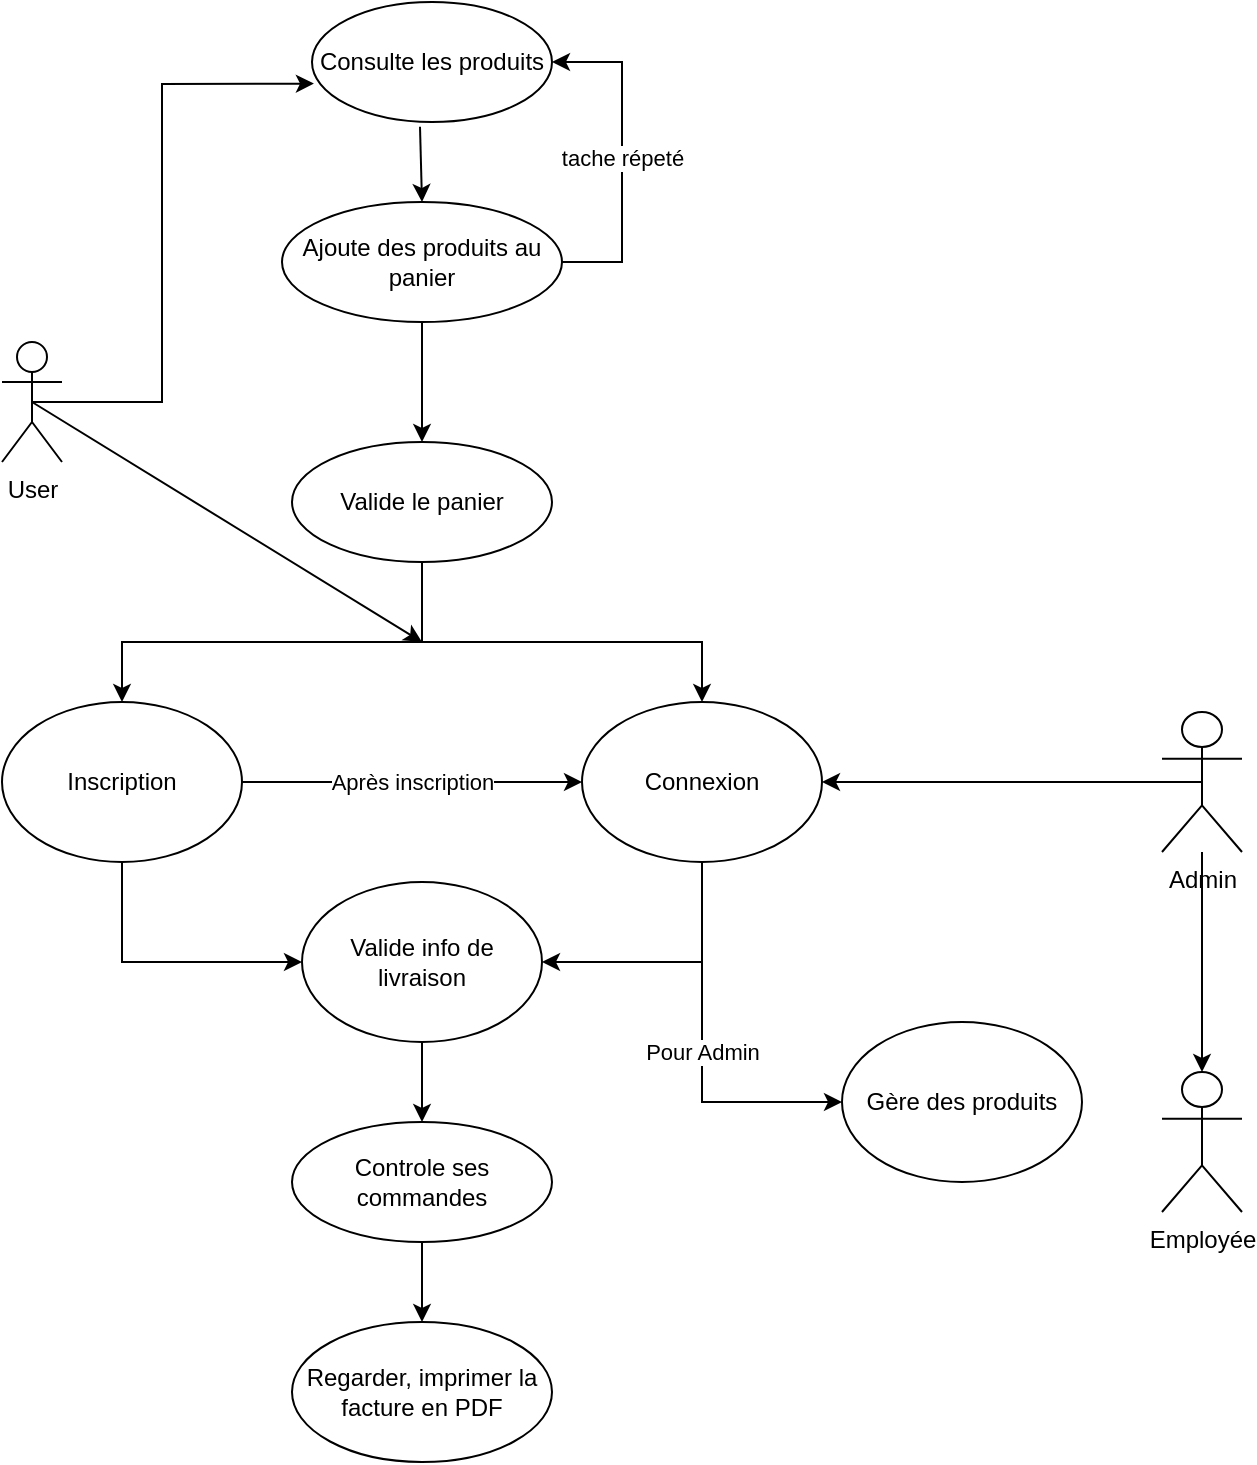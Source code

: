 <mxfile version="15.5.4" type="embed"><diagram id="PyPTIPz7Oc-x6869J-TI" name="Page-1"><mxGraphModel dx="1073" dy="615" grid="1" gridSize="10" guides="1" tooltips="1" connect="1" arrows="1" fold="1" page="1" pageScale="1" pageWidth="827" pageHeight="1169" math="0" shadow="0"><root><mxCell id="0"/><mxCell id="1" parent="0"/><mxCell id="MFGf02-coOZ1D1lEETmh-1" value="User" style="shape=umlActor;verticalLabelPosition=bottom;verticalAlign=top;html=1;outlineConnect=0;" parent="1" vertex="1"><mxGeometry x="30" y="170" width="30" height="60" as="geometry"/></mxCell><mxCell id="27" style="edgeStyle=orthogonalEdgeStyle;rounded=0;orthogonalLoop=1;jettySize=auto;html=1;entryX=0.5;entryY=0;entryDx=0;entryDy=0;entryPerimeter=0;" edge="1" parent="1" source="B4jQxPsFh91deIZ0dAR_-1" target="24"><mxGeometry relative="1" as="geometry"><mxPoint x="630" y="275" as="targetPoint"/></mxGeometry></mxCell><mxCell id="B4jQxPsFh91deIZ0dAR_-1" value="Admin" style="shape=umlActor;verticalLabelPosition=bottom;verticalAlign=top;html=1;outlineConnect=0;" parent="1" vertex="1"><mxGeometry x="610" y="355" width="40" height="70" as="geometry"/></mxCell><mxCell id="B4jQxPsFh91deIZ0dAR_-4" value="Consulte les produits" style="ellipse;whiteSpace=wrap;html=1;" parent="1" vertex="1"><mxGeometry x="185" width="120" height="60" as="geometry"/></mxCell><mxCell id="B4jQxPsFh91deIZ0dAR_-6" value="Ajoute des produits au panier" style="ellipse;whiteSpace=wrap;html=1;" parent="1" vertex="1"><mxGeometry x="170" y="100" width="140" height="60" as="geometry"/></mxCell><mxCell id="B4jQxPsFh91deIZ0dAR_-8" value="Valide le panier" style="ellipse;whiteSpace=wrap;html=1;" parent="1" vertex="1"><mxGeometry x="175" y="220" width="130" height="60" as="geometry"/></mxCell><mxCell id="B4jQxPsFh91deIZ0dAR_-9" value="Controle ses commandes" style="ellipse;whiteSpace=wrap;html=1;" parent="1" vertex="1"><mxGeometry x="175" y="560" width="130" height="60" as="geometry"/></mxCell><mxCell id="B4jQxPsFh91deIZ0dAR_-11" value="Regarder, imprimer la facture en PDF" style="ellipse;whiteSpace=wrap;html=1;" parent="1" vertex="1"><mxGeometry x="175" y="660" width="130" height="70" as="geometry"/></mxCell><mxCell id="B4jQxPsFh91deIZ0dAR_-13" value="" style="endArrow=classic;html=1;rounded=0;exitX=0.5;exitY=0.5;exitDx=0;exitDy=0;exitPerimeter=0;entryX=0.008;entryY=0.68;entryDx=0;entryDy=0;entryPerimeter=0;" parent="1" source="MFGf02-coOZ1D1lEETmh-1" target="B4jQxPsFh91deIZ0dAR_-4" edge="1"><mxGeometry width="50" height="50" relative="1" as="geometry"><mxPoint x="390" y="270" as="sourcePoint"/><mxPoint x="440" y="220" as="targetPoint"/><Array as="points"><mxPoint x="110" y="200"/><mxPoint x="110" y="130"/><mxPoint x="110" y="41"/></Array></mxGeometry></mxCell><mxCell id="B4jQxPsFh91deIZ0dAR_-17" value="" style="endArrow=classic;html=1;rounded=0;entryX=0.5;entryY=0;entryDx=0;entryDy=0;exitX=0.5;exitY=1;exitDx=0;exitDy=0;" parent="1" source="B4jQxPsFh91deIZ0dAR_-9" target="B4jQxPsFh91deIZ0dAR_-11" edge="1"><mxGeometry width="50" height="50" relative="1" as="geometry"><mxPoint x="240" y="680" as="sourcePoint"/><mxPoint x="440" y="290" as="targetPoint"/></mxGeometry></mxCell><mxCell id="B4jQxPsFh91deIZ0dAR_-18" value="" style="endArrow=classic;html=1;rounded=0;exitX=0.5;exitY=1;exitDx=0;exitDy=0;entryX=0;entryY=0.5;entryDx=0;entryDy=0;" parent="1" edge="1" target="15"><mxGeometry width="50" height="50" relative="1" as="geometry"><mxPoint x="90" y="430" as="sourcePoint"/><mxPoint x="150" y="540" as="targetPoint"/><Array as="points"><mxPoint x="90" y="480"/></Array></mxGeometry></mxCell><mxCell id="B4jQxPsFh91deIZ0dAR_-19" value="" style="endArrow=classic;html=1;rounded=0;exitX=0.5;exitY=1;exitDx=0;exitDy=0;entryX=0.5;entryY=0;entryDx=0;entryDy=0;" parent="1" source="B4jQxPsFh91deIZ0dAR_-6" target="B4jQxPsFh91deIZ0dAR_-8" edge="1"><mxGeometry width="50" height="50" relative="1" as="geometry"><mxPoint x="80" y="220" as="sourcePoint"/><mxPoint x="440" y="220" as="targetPoint"/></mxGeometry></mxCell><mxCell id="B4jQxPsFh91deIZ0dAR_-20" value="" style="endArrow=classic;html=1;rounded=0;exitX=0.45;exitY=1.04;exitDx=0;exitDy=0;exitPerimeter=0;entryX=0.5;entryY=0;entryDx=0;entryDy=0;" parent="1" source="B4jQxPsFh91deIZ0dAR_-4" target="B4jQxPsFh91deIZ0dAR_-6" edge="1"><mxGeometry width="50" height="50" relative="1" as="geometry"><mxPoint x="390" y="270" as="sourcePoint"/><mxPoint x="200" y="210" as="targetPoint"/></mxGeometry></mxCell><mxCell id="5" value="" style="endArrow=classic;html=1;rounded=0;exitX=1;exitY=0.5;exitDx=0;exitDy=0;entryX=1;entryY=0.5;entryDx=0;entryDy=0;" edge="1" parent="1" source="B4jQxPsFh91deIZ0dAR_-6" target="B4jQxPsFh91deIZ0dAR_-4"><mxGeometry relative="1" as="geometry"><mxPoint x="330" y="130" as="sourcePoint"/><mxPoint x="330" y="20" as="targetPoint"/><Array as="points"><mxPoint x="340" y="130"/><mxPoint x="340" y="30"/></Array></mxGeometry></mxCell><mxCell id="6" value="tache répeté" style="edgeLabel;resizable=0;html=1;align=center;verticalAlign=middle;" connectable="0" vertex="1" parent="5"><mxGeometry relative="1" as="geometry"/></mxCell><mxCell id="9" value="Connexion" style="ellipse;whiteSpace=wrap;html=1;" vertex="1" parent="1"><mxGeometry x="320" y="350" width="120" height="80" as="geometry"/></mxCell><mxCell id="10" value="Inscription" style="ellipse;whiteSpace=wrap;html=1;" vertex="1" parent="1"><mxGeometry x="30" y="350" width="120" height="80" as="geometry"/></mxCell><mxCell id="13" value="" style="endArrow=classic;html=1;rounded=0;exitX=0.5;exitY=1;exitDx=0;exitDy=0;entryX=1;entryY=0.5;entryDx=0;entryDy=0;" edge="1" parent="1" target="15"><mxGeometry width="50" height="50" relative="1" as="geometry"><mxPoint x="380" y="430" as="sourcePoint"/><mxPoint x="330" y="540" as="targetPoint"/><Array as="points"><mxPoint x="380" y="480"/></Array></mxGeometry></mxCell><mxCell id="15" value="Valide info de livraison" style="ellipse;whiteSpace=wrap;html=1;" vertex="1" parent="1"><mxGeometry x="180" y="440" width="120" height="80" as="geometry"/></mxCell><mxCell id="17" value="" style="endArrow=classic;html=1;rounded=0;entryX=0.5;entryY=0;entryDx=0;entryDy=0;exitX=0.5;exitY=1;exitDx=0;exitDy=0;" edge="1" parent="1" source="15" target="B4jQxPsFh91deIZ0dAR_-9"><mxGeometry width="50" height="50" relative="1" as="geometry"><mxPoint x="390" y="530" as="sourcePoint"/><mxPoint x="440" y="480" as="targetPoint"/></mxGeometry></mxCell><mxCell id="18" value="" style="endArrow=classic;html=1;rounded=0;exitX=0.5;exitY=1;exitDx=0;exitDy=0;entryX=0.5;entryY=0;entryDx=0;entryDy=0;" edge="1" parent="1" source="B4jQxPsFh91deIZ0dAR_-8" target="9"><mxGeometry width="50" height="50" relative="1" as="geometry"><mxPoint x="390" y="320" as="sourcePoint"/><mxPoint x="440" y="270" as="targetPoint"/><Array as="points"><mxPoint x="240" y="320"/><mxPoint x="380" y="320"/></Array></mxGeometry></mxCell><mxCell id="19" value="" style="endArrow=classic;html=1;rounded=0;entryX=0.5;entryY=0;entryDx=0;entryDy=0;" edge="1" parent="1" target="10"><mxGeometry width="50" height="50" relative="1" as="geometry"><mxPoint x="240" y="280" as="sourcePoint"/><mxPoint x="440" y="270" as="targetPoint"/><Array as="points"><mxPoint x="240" y="320"/><mxPoint x="90" y="320"/></Array></mxGeometry></mxCell><mxCell id="20" value="" style="endArrow=classic;html=1;rounded=0;exitX=0.5;exitY=0.5;exitDx=0;exitDy=0;exitPerimeter=0;" edge="1" parent="1" source="MFGf02-coOZ1D1lEETmh-1"><mxGeometry width="50" height="50" relative="1" as="geometry"><mxPoint x="390" y="380" as="sourcePoint"/><mxPoint x="240" y="320" as="targetPoint"/></mxGeometry></mxCell><mxCell id="22" value="" style="endArrow=classic;html=1;rounded=0;exitX=1;exitY=0.5;exitDx=0;exitDy=0;entryX=0;entryY=0.5;entryDx=0;entryDy=0;" edge="1" parent="1" source="10" target="9"><mxGeometry relative="1" as="geometry"><mxPoint x="360" y="350" as="sourcePoint"/><mxPoint x="460" y="350" as="targetPoint"/></mxGeometry></mxCell><mxCell id="23" value="Après inscription" style="edgeLabel;resizable=0;html=1;align=center;verticalAlign=middle;" connectable="0" vertex="1" parent="22"><mxGeometry relative="1" as="geometry"/></mxCell><mxCell id="24" value="Employée" style="shape=umlActor;verticalLabelPosition=bottom;verticalAlign=top;html=1;outlineConnect=0;" vertex="1" parent="1"><mxGeometry x="610" y="535" width="40" height="70" as="geometry"/></mxCell><mxCell id="31" value="" style="endArrow=classic;html=1;rounded=0;entryX=1;entryY=0.5;entryDx=0;entryDy=0;exitX=0.5;exitY=0.5;exitDx=0;exitDy=0;exitPerimeter=0;" edge="1" parent="1" source="B4jQxPsFh91deIZ0dAR_-1" target="9"><mxGeometry width="50" height="50" relative="1" as="geometry"><mxPoint x="600" y="410" as="sourcePoint"/><mxPoint x="440" y="270" as="targetPoint"/></mxGeometry></mxCell><mxCell id="34" value="Gère des produits" style="ellipse;whiteSpace=wrap;html=1;" vertex="1" parent="1"><mxGeometry x="450" y="510" width="120" height="80" as="geometry"/></mxCell><mxCell id="39" value="" style="endArrow=classic;html=1;rounded=0;entryX=0;entryY=0.5;entryDx=0;entryDy=0;" edge="1" parent="1" source="9" target="34"><mxGeometry relative="1" as="geometry"><mxPoint x="360" y="510" as="sourcePoint"/><mxPoint x="460" y="510" as="targetPoint"/><Array as="points"><mxPoint x="380" y="550"/></Array></mxGeometry></mxCell><mxCell id="40" value="Pour Admin" style="edgeLabel;resizable=0;html=1;align=center;verticalAlign=middle;" connectable="0" vertex="1" parent="39"><mxGeometry relative="1" as="geometry"/></mxCell></root></mxGraphModel></diagram></mxfile>